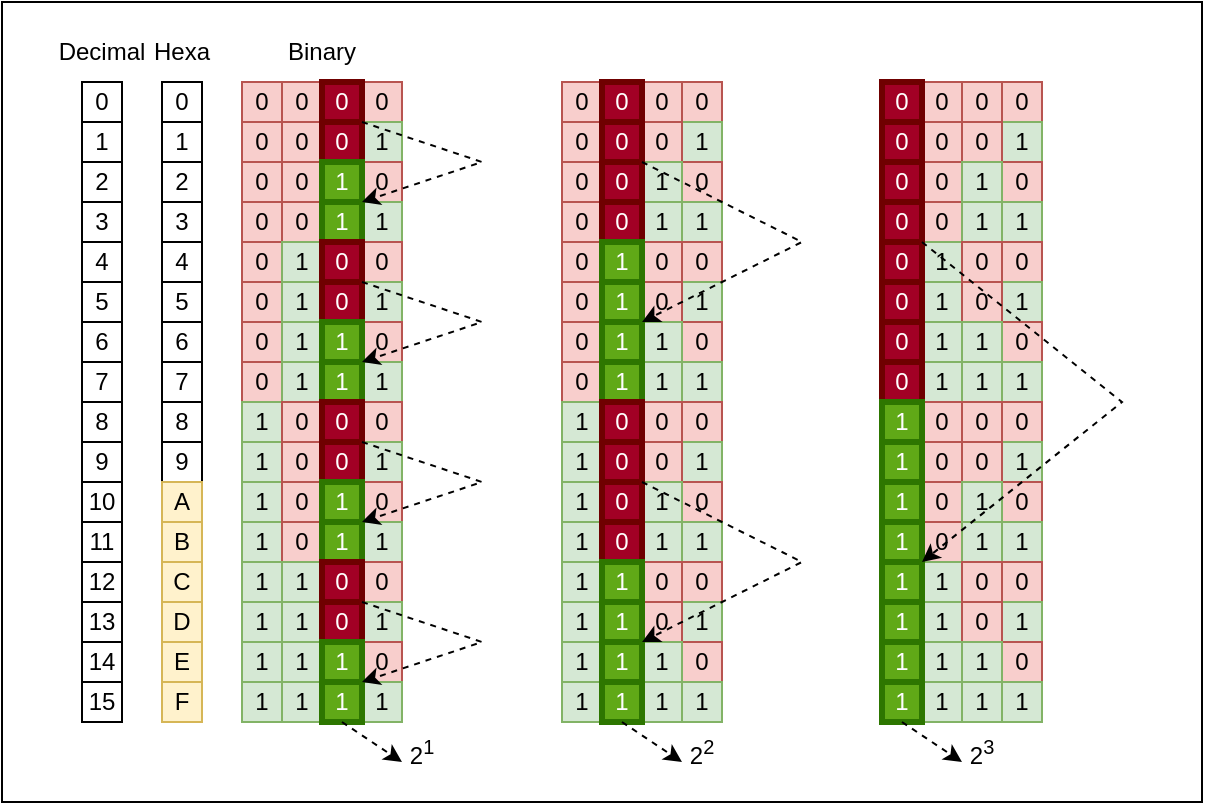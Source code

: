<mxfile version="20.8.16" type="device"><diagram name="Page-1" id="rO2bwCAvRgl7nx5soJiC"><mxGraphModel dx="1173" dy="899" grid="1" gridSize="10" guides="1" tooltips="1" connect="1" arrows="1" fold="1" page="1" pageScale="1" pageWidth="850" pageHeight="1100" math="0" shadow="0"><root><mxCell id="0"/><mxCell id="1" parent="0"/><mxCell id="gHSCOk_wsO-wCZXDHHcz-223" value="" style="rounded=0;whiteSpace=wrap;html=1;strokeWidth=1;" vertex="1" parent="1"><mxGeometry x="120" y="100" width="600" height="400" as="geometry"/></mxCell><mxCell id="TZ5t3hKsLZW_4LX4MifB-1" value="1" style="whiteSpace=wrap;html=1;aspect=fixed;" parent="1" vertex="1"><mxGeometry x="160" y="160" width="20" height="20" as="geometry"/></mxCell><mxCell id="TZ5t3hKsLZW_4LX4MifB-2" value="2" style="whiteSpace=wrap;html=1;aspect=fixed;" parent="1" vertex="1"><mxGeometry x="160" y="180" width="20" height="20" as="geometry"/></mxCell><mxCell id="TZ5t3hKsLZW_4LX4MifB-3" value="0" style="whiteSpace=wrap;html=1;aspect=fixed;" parent="1" vertex="1"><mxGeometry x="160" y="140" width="20" height="20" as="geometry"/></mxCell><mxCell id="TZ5t3hKsLZW_4LX4MifB-4" value="3" style="whiteSpace=wrap;html=1;aspect=fixed;" parent="1" vertex="1"><mxGeometry x="160" y="200" width="20" height="20" as="geometry"/></mxCell><mxCell id="TZ5t3hKsLZW_4LX4MifB-5" value="4" style="whiteSpace=wrap;html=1;aspect=fixed;" parent="1" vertex="1"><mxGeometry x="160" y="220" width="20" height="20" as="geometry"/></mxCell><mxCell id="TZ5t3hKsLZW_4LX4MifB-6" value="5" style="whiteSpace=wrap;html=1;aspect=fixed;" parent="1" vertex="1"><mxGeometry x="160" y="240" width="20" height="20" as="geometry"/></mxCell><mxCell id="TZ5t3hKsLZW_4LX4MifB-7" value="6" style="whiteSpace=wrap;html=1;aspect=fixed;" parent="1" vertex="1"><mxGeometry x="160" y="260" width="20" height="20" as="geometry"/></mxCell><mxCell id="TZ5t3hKsLZW_4LX4MifB-8" value="7" style="whiteSpace=wrap;html=1;aspect=fixed;" parent="1" vertex="1"><mxGeometry x="160" y="280" width="20" height="20" as="geometry"/></mxCell><mxCell id="TZ5t3hKsLZW_4LX4MifB-9" value="8" style="whiteSpace=wrap;html=1;aspect=fixed;" parent="1" vertex="1"><mxGeometry x="160" y="300" width="20" height="20" as="geometry"/></mxCell><mxCell id="TZ5t3hKsLZW_4LX4MifB-10" value="9" style="whiteSpace=wrap;html=1;aspect=fixed;" parent="1" vertex="1"><mxGeometry x="160" y="320" width="20" height="20" as="geometry"/></mxCell><mxCell id="TZ5t3hKsLZW_4LX4MifB-11" value="10" style="whiteSpace=wrap;html=1;aspect=fixed;" parent="1" vertex="1"><mxGeometry x="160" y="340" width="20" height="20" as="geometry"/></mxCell><mxCell id="TZ5t3hKsLZW_4LX4MifB-12" value="11" style="whiteSpace=wrap;html=1;aspect=fixed;" parent="1" vertex="1"><mxGeometry x="160" y="360" width="20" height="20" as="geometry"/></mxCell><mxCell id="TZ5t3hKsLZW_4LX4MifB-13" value="12" style="whiteSpace=wrap;html=1;aspect=fixed;" parent="1" vertex="1"><mxGeometry x="160" y="380" width="20" height="20" as="geometry"/></mxCell><mxCell id="TZ5t3hKsLZW_4LX4MifB-14" value="13" style="whiteSpace=wrap;html=1;aspect=fixed;" parent="1" vertex="1"><mxGeometry x="160" y="400" width="20" height="20" as="geometry"/></mxCell><mxCell id="TZ5t3hKsLZW_4LX4MifB-15" value="14" style="whiteSpace=wrap;html=1;aspect=fixed;" parent="1" vertex="1"><mxGeometry x="160" y="420" width="20" height="20" as="geometry"/></mxCell><mxCell id="TZ5t3hKsLZW_4LX4MifB-16" value="15" style="whiteSpace=wrap;html=1;aspect=fixed;" parent="1" vertex="1"><mxGeometry x="160" y="440" width="20" height="20" as="geometry"/></mxCell><mxCell id="TZ5t3hKsLZW_4LX4MifB-19" value="0" style="whiteSpace=wrap;html=1;aspect=fixed;" parent="1" vertex="1"><mxGeometry x="200" y="140" width="20" height="20" as="geometry"/></mxCell><mxCell id="TZ5t3hKsLZW_4LX4MifB-20" value="1" style="whiteSpace=wrap;html=1;aspect=fixed;" parent="1" vertex="1"><mxGeometry x="200" y="160" width="20" height="20" as="geometry"/></mxCell><mxCell id="TZ5t3hKsLZW_4LX4MifB-21" value="2" style="whiteSpace=wrap;html=1;aspect=fixed;" parent="1" vertex="1"><mxGeometry x="200" y="180" width="20" height="20" as="geometry"/></mxCell><mxCell id="TZ5t3hKsLZW_4LX4MifB-22" value="0" style="whiteSpace=wrap;html=1;aspect=fixed;" parent="1" vertex="1"><mxGeometry x="200" y="140" width="20" height="20" as="geometry"/></mxCell><mxCell id="TZ5t3hKsLZW_4LX4MifB-23" value="3" style="whiteSpace=wrap;html=1;aspect=fixed;" parent="1" vertex="1"><mxGeometry x="200" y="200" width="20" height="20" as="geometry"/></mxCell><mxCell id="TZ5t3hKsLZW_4LX4MifB-24" value="4" style="whiteSpace=wrap;html=1;aspect=fixed;" parent="1" vertex="1"><mxGeometry x="200" y="220" width="20" height="20" as="geometry"/></mxCell><mxCell id="TZ5t3hKsLZW_4LX4MifB-25" value="5" style="whiteSpace=wrap;html=1;aspect=fixed;" parent="1" vertex="1"><mxGeometry x="200" y="240" width="20" height="20" as="geometry"/></mxCell><mxCell id="TZ5t3hKsLZW_4LX4MifB-26" value="6" style="whiteSpace=wrap;html=1;aspect=fixed;" parent="1" vertex="1"><mxGeometry x="200" y="260" width="20" height="20" as="geometry"/></mxCell><mxCell id="TZ5t3hKsLZW_4LX4MifB-27" value="7" style="whiteSpace=wrap;html=1;aspect=fixed;" parent="1" vertex="1"><mxGeometry x="200" y="280" width="20" height="20" as="geometry"/></mxCell><mxCell id="TZ5t3hKsLZW_4LX4MifB-28" value="8" style="whiteSpace=wrap;html=1;aspect=fixed;" parent="1" vertex="1"><mxGeometry x="200" y="300" width="20" height="20" as="geometry"/></mxCell><mxCell id="TZ5t3hKsLZW_4LX4MifB-29" value="9" style="whiteSpace=wrap;html=1;aspect=fixed;" parent="1" vertex="1"><mxGeometry x="200" y="320" width="20" height="20" as="geometry"/></mxCell><mxCell id="TZ5t3hKsLZW_4LX4MifB-30" value="A" style="whiteSpace=wrap;html=1;aspect=fixed;fillColor=#fff2cc;strokeColor=#d6b656;" parent="1" vertex="1"><mxGeometry x="200" y="340" width="20" height="20" as="geometry"/></mxCell><mxCell id="TZ5t3hKsLZW_4LX4MifB-31" value="B" style="whiteSpace=wrap;html=1;aspect=fixed;fillColor=#fff2cc;strokeColor=#d6b656;" parent="1" vertex="1"><mxGeometry x="200" y="360" width="20" height="20" as="geometry"/></mxCell><mxCell id="TZ5t3hKsLZW_4LX4MifB-32" value="C" style="whiteSpace=wrap;html=1;aspect=fixed;fillColor=#fff2cc;strokeColor=#d6b656;" parent="1" vertex="1"><mxGeometry x="200" y="380" width="20" height="20" as="geometry"/></mxCell><mxCell id="TZ5t3hKsLZW_4LX4MifB-33" value="D" style="whiteSpace=wrap;html=1;aspect=fixed;fillColor=#fff2cc;strokeColor=#d6b656;" parent="1" vertex="1"><mxGeometry x="200" y="400" width="20" height="20" as="geometry"/></mxCell><mxCell id="TZ5t3hKsLZW_4LX4MifB-34" value="E" style="whiteSpace=wrap;html=1;aspect=fixed;fillColor=#fff2cc;strokeColor=#d6b656;" parent="1" vertex="1"><mxGeometry x="200" y="420" width="20" height="20" as="geometry"/></mxCell><mxCell id="TZ5t3hKsLZW_4LX4MifB-35" value="F" style="whiteSpace=wrap;html=1;aspect=fixed;fillColor=#fff2cc;strokeColor=#d6b656;" parent="1" vertex="1"><mxGeometry x="200" y="440" width="20" height="20" as="geometry"/></mxCell><mxCell id="TZ5t3hKsLZW_4LX4MifB-36" value="0" style="whiteSpace=wrap;html=1;aspect=fixed;fillColor=#f8cecc;strokeColor=#b85450;" parent="1" vertex="1"><mxGeometry x="240" y="140" width="20" height="20" as="geometry"/></mxCell><mxCell id="TZ5t3hKsLZW_4LX4MifB-37" value="0" style="whiteSpace=wrap;html=1;aspect=fixed;fillColor=#f8cecc;strokeColor=#b85450;" parent="1" vertex="1"><mxGeometry x="260" y="140" width="20" height="20" as="geometry"/></mxCell><mxCell id="TZ5t3hKsLZW_4LX4MifB-39" value="0" style="whiteSpace=wrap;html=1;aspect=fixed;fillColor=#f8cecc;strokeColor=#b85450;strokeWidth=1;" parent="1" vertex="1"><mxGeometry x="300" y="140" width="20" height="20" as="geometry"/></mxCell><mxCell id="TZ5t3hKsLZW_4LX4MifB-40" value="0" style="whiteSpace=wrap;html=1;aspect=fixed;fillColor=#f8cecc;strokeColor=#b85450;" parent="1" vertex="1"><mxGeometry x="240" y="160" width="20" height="20" as="geometry"/></mxCell><mxCell id="TZ5t3hKsLZW_4LX4MifB-41" value="0" style="whiteSpace=wrap;html=1;aspect=fixed;fillColor=#f8cecc;strokeColor=#b85450;" parent="1" vertex="1"><mxGeometry x="260" y="160" width="20" height="20" as="geometry"/></mxCell><mxCell id="TZ5t3hKsLZW_4LX4MifB-43" value="1" style="whiteSpace=wrap;html=1;aspect=fixed;fillColor=#d5e8d4;strokeColor=#82b366;strokeWidth=1;" parent="1" vertex="1"><mxGeometry x="300" y="160" width="20" height="20" as="geometry"/></mxCell><mxCell id="TZ5t3hKsLZW_4LX4MifB-44" value="0" style="whiteSpace=wrap;html=1;aspect=fixed;fillColor=#f8cecc;strokeColor=#b85450;" parent="1" vertex="1"><mxGeometry x="240" y="180" width="20" height="20" as="geometry"/></mxCell><mxCell id="TZ5t3hKsLZW_4LX4MifB-45" value="0" style="whiteSpace=wrap;html=1;aspect=fixed;fillColor=#f8cecc;strokeColor=#b85450;" parent="1" vertex="1"><mxGeometry x="260" y="180" width="20" height="20" as="geometry"/></mxCell><mxCell id="TZ5t3hKsLZW_4LX4MifB-47" value="0" style="whiteSpace=wrap;html=1;aspect=fixed;fillColor=#f8cecc;strokeColor=#b85450;strokeWidth=1;" parent="1" vertex="1"><mxGeometry x="300" y="180" width="20" height="20" as="geometry"/></mxCell><mxCell id="TZ5t3hKsLZW_4LX4MifB-48" value="0" style="whiteSpace=wrap;html=1;aspect=fixed;fillColor=#f8cecc;strokeColor=#b85450;" parent="1" vertex="1"><mxGeometry x="240" y="200" width="20" height="20" as="geometry"/></mxCell><mxCell id="TZ5t3hKsLZW_4LX4MifB-49" value="0" style="whiteSpace=wrap;html=1;aspect=fixed;fillColor=#f8cecc;strokeColor=#b85450;" parent="1" vertex="1"><mxGeometry x="260" y="200" width="20" height="20" as="geometry"/></mxCell><mxCell id="TZ5t3hKsLZW_4LX4MifB-51" value="1" style="whiteSpace=wrap;html=1;aspect=fixed;fillColor=#d5e8d4;strokeColor=#82b366;strokeWidth=1;" parent="1" vertex="1"><mxGeometry x="300" y="200" width="20" height="20" as="geometry"/></mxCell><mxCell id="TZ5t3hKsLZW_4LX4MifB-68" value="0" style="whiteSpace=wrap;html=1;aspect=fixed;fillColor=#f8cecc;strokeColor=#b85450;" parent="1" vertex="1"><mxGeometry x="240" y="220" width="20" height="20" as="geometry"/></mxCell><mxCell id="TZ5t3hKsLZW_4LX4MifB-69" value="1" style="whiteSpace=wrap;html=1;aspect=fixed;fillColor=#d5e8d4;strokeColor=#82b366;" parent="1" vertex="1"><mxGeometry x="260" y="220" width="20" height="20" as="geometry"/></mxCell><mxCell id="TZ5t3hKsLZW_4LX4MifB-71" value="0" style="whiteSpace=wrap;html=1;aspect=fixed;fillColor=#f8cecc;strokeColor=#b85450;strokeWidth=1;" parent="1" vertex="1"><mxGeometry x="300" y="220" width="20" height="20" as="geometry"/></mxCell><mxCell id="TZ5t3hKsLZW_4LX4MifB-72" value="0" style="whiteSpace=wrap;html=1;aspect=fixed;fillColor=#f8cecc;strokeColor=#b85450;" parent="1" vertex="1"><mxGeometry x="240" y="240" width="20" height="20" as="geometry"/></mxCell><mxCell id="TZ5t3hKsLZW_4LX4MifB-73" value="1" style="whiteSpace=wrap;html=1;aspect=fixed;fillColor=#d5e8d4;strokeColor=#82b366;" parent="1" vertex="1"><mxGeometry x="260" y="240" width="20" height="20" as="geometry"/></mxCell><mxCell id="TZ5t3hKsLZW_4LX4MifB-75" value="1" style="whiteSpace=wrap;html=1;aspect=fixed;fillColor=#d5e8d4;strokeColor=#82b366;strokeWidth=1;" parent="1" vertex="1"><mxGeometry x="300" y="240" width="20" height="20" as="geometry"/></mxCell><mxCell id="TZ5t3hKsLZW_4LX4MifB-76" value="0" style="whiteSpace=wrap;html=1;aspect=fixed;fillColor=#f8cecc;strokeColor=#b85450;" parent="1" vertex="1"><mxGeometry x="240" y="260" width="20" height="20" as="geometry"/></mxCell><mxCell id="TZ5t3hKsLZW_4LX4MifB-77" value="1" style="whiteSpace=wrap;html=1;aspect=fixed;fillColor=#d5e8d4;strokeColor=#82b366;" parent="1" vertex="1"><mxGeometry x="260" y="260" width="20" height="20" as="geometry"/></mxCell><mxCell id="TZ5t3hKsLZW_4LX4MifB-79" value="0" style="whiteSpace=wrap;html=1;aspect=fixed;fillColor=#f8cecc;strokeColor=#b85450;strokeWidth=1;" parent="1" vertex="1"><mxGeometry x="300" y="260" width="20" height="20" as="geometry"/></mxCell><mxCell id="TZ5t3hKsLZW_4LX4MifB-80" value="0" style="whiteSpace=wrap;html=1;aspect=fixed;fillColor=#f8cecc;strokeColor=#b85450;" parent="1" vertex="1"><mxGeometry x="240" y="280" width="20" height="20" as="geometry"/></mxCell><mxCell id="TZ5t3hKsLZW_4LX4MifB-81" value="1" style="whiteSpace=wrap;html=1;aspect=fixed;fillColor=#d5e8d4;strokeColor=#82b366;" parent="1" vertex="1"><mxGeometry x="260" y="280" width="20" height="20" as="geometry"/></mxCell><mxCell id="TZ5t3hKsLZW_4LX4MifB-83" value="1" style="whiteSpace=wrap;html=1;aspect=fixed;fillColor=#d5e8d4;strokeColor=#82b366;strokeWidth=1;" parent="1" vertex="1"><mxGeometry x="300" y="280" width="20" height="20" as="geometry"/></mxCell><mxCell id="TZ5t3hKsLZW_4LX4MifB-84" value="1" style="whiteSpace=wrap;html=1;aspect=fixed;fillColor=#d5e8d4;strokeColor=#82b366;" parent="1" vertex="1"><mxGeometry x="240" y="300" width="20" height="20" as="geometry"/></mxCell><mxCell id="TZ5t3hKsLZW_4LX4MifB-85" value="0" style="whiteSpace=wrap;html=1;aspect=fixed;fillColor=#f8cecc;strokeColor=#b85450;" parent="1" vertex="1"><mxGeometry x="260" y="300" width="20" height="20" as="geometry"/></mxCell><mxCell id="TZ5t3hKsLZW_4LX4MifB-87" value="0" style="whiteSpace=wrap;html=1;aspect=fixed;fillColor=#f8cecc;strokeColor=#b85450;strokeWidth=1;" parent="1" vertex="1"><mxGeometry x="300" y="300" width="20" height="20" as="geometry"/></mxCell><mxCell id="TZ5t3hKsLZW_4LX4MifB-88" value="1" style="whiteSpace=wrap;html=1;aspect=fixed;fillColor=#d5e8d4;strokeColor=#82b366;" parent="1" vertex="1"><mxGeometry x="240" y="320" width="20" height="20" as="geometry"/></mxCell><mxCell id="TZ5t3hKsLZW_4LX4MifB-89" value="0" style="whiteSpace=wrap;html=1;aspect=fixed;fillColor=#f8cecc;strokeColor=#b85450;" parent="1" vertex="1"><mxGeometry x="260" y="320" width="20" height="20" as="geometry"/></mxCell><mxCell id="TZ5t3hKsLZW_4LX4MifB-91" value="1" style="whiteSpace=wrap;html=1;aspect=fixed;fillColor=#d5e8d4;strokeColor=#82b366;strokeWidth=1;" parent="1" vertex="1"><mxGeometry x="300" y="320" width="20" height="20" as="geometry"/></mxCell><mxCell id="TZ5t3hKsLZW_4LX4MifB-92" value="1" style="whiteSpace=wrap;html=1;aspect=fixed;fillColor=#d5e8d4;strokeColor=#82b366;" parent="1" vertex="1"><mxGeometry x="240" y="340" width="20" height="20" as="geometry"/></mxCell><mxCell id="TZ5t3hKsLZW_4LX4MifB-93" value="0" style="whiteSpace=wrap;html=1;aspect=fixed;fillColor=#f8cecc;strokeColor=#b85450;" parent="1" vertex="1"><mxGeometry x="260" y="340" width="20" height="20" as="geometry"/></mxCell><mxCell id="TZ5t3hKsLZW_4LX4MifB-95" value="0" style="whiteSpace=wrap;html=1;aspect=fixed;fillColor=#f8cecc;strokeColor=#b85450;strokeWidth=1;" parent="1" vertex="1"><mxGeometry x="300" y="340" width="20" height="20" as="geometry"/></mxCell><mxCell id="TZ5t3hKsLZW_4LX4MifB-96" value="1" style="whiteSpace=wrap;html=1;aspect=fixed;fillColor=#d5e8d4;strokeColor=#82b366;" parent="1" vertex="1"><mxGeometry x="240" y="360" width="20" height="20" as="geometry"/></mxCell><mxCell id="TZ5t3hKsLZW_4LX4MifB-97" value="0" style="whiteSpace=wrap;html=1;aspect=fixed;fillColor=#f8cecc;strokeColor=#b85450;" parent="1" vertex="1"><mxGeometry x="260" y="360" width="20" height="20" as="geometry"/></mxCell><mxCell id="TZ5t3hKsLZW_4LX4MifB-99" value="1" style="whiteSpace=wrap;html=1;aspect=fixed;fillColor=#d5e8d4;strokeColor=#82b366;strokeWidth=1;" parent="1" vertex="1"><mxGeometry x="300" y="360" width="20" height="20" as="geometry"/></mxCell><mxCell id="TZ5t3hKsLZW_4LX4MifB-100" value="1" style="whiteSpace=wrap;html=1;aspect=fixed;fillColor=#d5e8d4;strokeColor=#82b366;" parent="1" vertex="1"><mxGeometry x="240" y="380" width="20" height="20" as="geometry"/></mxCell><mxCell id="TZ5t3hKsLZW_4LX4MifB-101" value="1" style="whiteSpace=wrap;html=1;aspect=fixed;fillColor=#d5e8d4;strokeColor=#82b366;" parent="1" vertex="1"><mxGeometry x="260" y="380" width="20" height="20" as="geometry"/></mxCell><mxCell id="TZ5t3hKsLZW_4LX4MifB-103" value="0" style="whiteSpace=wrap;html=1;aspect=fixed;fillColor=#f8cecc;strokeColor=#b85450;strokeWidth=1;" parent="1" vertex="1"><mxGeometry x="300" y="380" width="20" height="20" as="geometry"/></mxCell><mxCell id="TZ5t3hKsLZW_4LX4MifB-104" value="1" style="whiteSpace=wrap;html=1;aspect=fixed;fillColor=#d5e8d4;strokeColor=#82b366;" parent="1" vertex="1"><mxGeometry x="240" y="400" width="20" height="20" as="geometry"/></mxCell><mxCell id="TZ5t3hKsLZW_4LX4MifB-105" value="1" style="whiteSpace=wrap;html=1;aspect=fixed;fillColor=#d5e8d4;strokeColor=#82b366;" parent="1" vertex="1"><mxGeometry x="260" y="400" width="20" height="20" as="geometry"/></mxCell><mxCell id="TZ5t3hKsLZW_4LX4MifB-107" value="1" style="whiteSpace=wrap;html=1;aspect=fixed;fillColor=#d5e8d4;strokeColor=#82b366;strokeWidth=1;" parent="1" vertex="1"><mxGeometry x="300" y="400" width="20" height="20" as="geometry"/></mxCell><mxCell id="TZ5t3hKsLZW_4LX4MifB-108" value="1" style="whiteSpace=wrap;html=1;aspect=fixed;fillColor=#d5e8d4;strokeColor=#82b366;" parent="1" vertex="1"><mxGeometry x="240" y="420" width="20" height="20" as="geometry"/></mxCell><mxCell id="TZ5t3hKsLZW_4LX4MifB-109" value="1" style="whiteSpace=wrap;html=1;aspect=fixed;fillColor=#d5e8d4;strokeColor=#82b366;" parent="1" vertex="1"><mxGeometry x="260" y="420" width="20" height="20" as="geometry"/></mxCell><mxCell id="TZ5t3hKsLZW_4LX4MifB-111" value="0" style="whiteSpace=wrap;html=1;aspect=fixed;fillColor=#f8cecc;strokeColor=#b85450;strokeWidth=1;" parent="1" vertex="1"><mxGeometry x="300" y="420" width="20" height="20" as="geometry"/></mxCell><mxCell id="TZ5t3hKsLZW_4LX4MifB-112" value="1" style="whiteSpace=wrap;html=1;aspect=fixed;fillColor=#d5e8d4;strokeColor=#82b366;" parent="1" vertex="1"><mxGeometry x="240" y="440" width="20" height="20" as="geometry"/></mxCell><mxCell id="TZ5t3hKsLZW_4LX4MifB-113" value="1" style="whiteSpace=wrap;html=1;aspect=fixed;fillColor=#d5e8d4;strokeColor=#82b366;" parent="1" vertex="1"><mxGeometry x="260" y="440" width="20" height="20" as="geometry"/></mxCell><mxCell id="TZ5t3hKsLZW_4LX4MifB-118" value="1" style="whiteSpace=wrap;html=1;aspect=fixed;fillColor=#d5e8d4;strokeColor=#82b366;strokeWidth=1;" parent="1" vertex="1"><mxGeometry x="300" y="440" width="20" height="20" as="geometry"/></mxCell><mxCell id="TZ5t3hKsLZW_4LX4MifB-122" value="Decimal" style="text;html=1;strokeColor=none;fillColor=none;align=center;verticalAlign=middle;whiteSpace=wrap;rounded=0;" parent="1" vertex="1"><mxGeometry x="140" y="110" width="60" height="30" as="geometry"/></mxCell><mxCell id="TZ5t3hKsLZW_4LX4MifB-123" value="Hexa" style="text;html=1;strokeColor=none;fillColor=none;align=center;verticalAlign=middle;whiteSpace=wrap;rounded=0;" parent="1" vertex="1"><mxGeometry x="180" y="110" width="60" height="30" as="geometry"/></mxCell><mxCell id="TZ5t3hKsLZW_4LX4MifB-124" value="Binary" style="text;html=1;strokeColor=none;fillColor=none;align=center;verticalAlign=middle;whiteSpace=wrap;rounded=0;" parent="1" vertex="1"><mxGeometry x="250" y="110" width="60" height="30" as="geometry"/></mxCell><mxCell id="TZ5t3hKsLZW_4LX4MifB-38" value="0" style="whiteSpace=wrap;html=1;aspect=fixed;fillColor=#a20025;strokeColor=#6F0000;strokeWidth=3;fontColor=#ffffff;" parent="1" vertex="1"><mxGeometry x="280" y="140" width="20" height="20" as="geometry"/></mxCell><mxCell id="TZ5t3hKsLZW_4LX4MifB-42" value="0" style="whiteSpace=wrap;html=1;aspect=fixed;fillColor=#a20025;strokeColor=#6F0000;strokeWidth=3;fontColor=#ffffff;" parent="1" vertex="1"><mxGeometry x="280" y="160" width="20" height="20" as="geometry"/></mxCell><mxCell id="TZ5t3hKsLZW_4LX4MifB-46" value="1" style="whiteSpace=wrap;html=1;aspect=fixed;fillColor=#60a917;strokeColor=#2D7600;strokeWidth=3;fontColor=#ffffff;" parent="1" vertex="1"><mxGeometry x="280" y="180" width="20" height="20" as="geometry"/></mxCell><mxCell id="TZ5t3hKsLZW_4LX4MifB-50" value="1" style="whiteSpace=wrap;html=1;aspect=fixed;fillColor=#60a917;strokeColor=#2D7600;strokeWidth=3;fontColor=#ffffff;" parent="1" vertex="1"><mxGeometry x="280" y="200" width="20" height="20" as="geometry"/></mxCell><mxCell id="TZ5t3hKsLZW_4LX4MifB-70" value="0" style="whiteSpace=wrap;html=1;aspect=fixed;fillColor=#a20025;strokeColor=#6F0000;strokeWidth=3;fontColor=#ffffff;" parent="1" vertex="1"><mxGeometry x="280" y="220" width="20" height="20" as="geometry"/></mxCell><mxCell id="TZ5t3hKsLZW_4LX4MifB-74" value="0" style="whiteSpace=wrap;html=1;aspect=fixed;fillColor=#a20025;strokeColor=#6F0000;strokeWidth=3;fontColor=#ffffff;" parent="1" vertex="1"><mxGeometry x="280" y="240" width="20" height="20" as="geometry"/></mxCell><mxCell id="TZ5t3hKsLZW_4LX4MifB-78" value="1" style="whiteSpace=wrap;html=1;aspect=fixed;fillColor=#60a917;strokeColor=#2D7600;strokeWidth=3;fontColor=#ffffff;" parent="1" vertex="1"><mxGeometry x="280" y="260" width="20" height="20" as="geometry"/></mxCell><mxCell id="TZ5t3hKsLZW_4LX4MifB-82" value="1" style="whiteSpace=wrap;html=1;aspect=fixed;fillColor=#60a917;strokeColor=#2D7600;strokeWidth=3;fontColor=#ffffff;" parent="1" vertex="1"><mxGeometry x="280" y="280" width="20" height="20" as="geometry"/></mxCell><mxCell id="TZ5t3hKsLZW_4LX4MifB-86" value="0" style="whiteSpace=wrap;html=1;aspect=fixed;fillColor=#a20025;strokeColor=#6F0000;strokeWidth=3;fontColor=#ffffff;" parent="1" vertex="1"><mxGeometry x="280" y="300" width="20" height="20" as="geometry"/></mxCell><mxCell id="TZ5t3hKsLZW_4LX4MifB-90" value="0" style="whiteSpace=wrap;html=1;aspect=fixed;fillColor=#a20025;strokeColor=#6F0000;strokeWidth=3;fontColor=#ffffff;" parent="1" vertex="1"><mxGeometry x="280" y="320" width="20" height="20" as="geometry"/></mxCell><mxCell id="TZ5t3hKsLZW_4LX4MifB-94" value="1" style="whiteSpace=wrap;html=1;aspect=fixed;fillColor=#60a917;strokeColor=#2D7600;strokeWidth=3;fontColor=#ffffff;" parent="1" vertex="1"><mxGeometry x="280" y="340" width="20" height="20" as="geometry"/></mxCell><mxCell id="TZ5t3hKsLZW_4LX4MifB-98" value="1" style="whiteSpace=wrap;html=1;aspect=fixed;fillColor=#60a917;strokeColor=#2D7600;strokeWidth=3;fontColor=#ffffff;" parent="1" vertex="1"><mxGeometry x="280" y="360" width="20" height="20" as="geometry"/></mxCell><mxCell id="TZ5t3hKsLZW_4LX4MifB-102" value="0" style="whiteSpace=wrap;html=1;aspect=fixed;fillColor=#a20025;strokeColor=#6F0000;strokeWidth=3;fontColor=#ffffff;" parent="1" vertex="1"><mxGeometry x="280" y="380" width="20" height="20" as="geometry"/></mxCell><mxCell id="TZ5t3hKsLZW_4LX4MifB-106" value="0" style="whiteSpace=wrap;html=1;aspect=fixed;fillColor=#a20025;strokeColor=#6F0000;strokeWidth=3;fontColor=#ffffff;" parent="1" vertex="1"><mxGeometry x="280" y="400" width="20" height="20" as="geometry"/></mxCell><mxCell id="TZ5t3hKsLZW_4LX4MifB-110" value="1" style="whiteSpace=wrap;html=1;aspect=fixed;fillColor=#60a917;strokeColor=#2D7600;strokeWidth=3;fontColor=#ffffff;" parent="1" vertex="1"><mxGeometry x="280" y="420" width="20" height="20" as="geometry"/></mxCell><mxCell id="TZ5t3hKsLZW_4LX4MifB-114" value="1" style="whiteSpace=wrap;html=1;aspect=fixed;fillColor=#60a917;strokeColor=#2D7600;strokeWidth=3;fontColor=#ffffff;" parent="1" vertex="1"><mxGeometry x="280" y="440" width="20" height="20" as="geometry"/></mxCell><mxCell id="gHSCOk_wsO-wCZXDHHcz-1" value="" style="endArrow=classic;html=1;rounded=0;exitX=0;exitY=0;exitDx=0;exitDy=0;entryX=0;entryY=0;entryDx=0;entryDy=0;dashed=1;" edge="1" parent="1" source="TZ5t3hKsLZW_4LX4MifB-43" target="TZ5t3hKsLZW_4LX4MifB-51"><mxGeometry width="50" height="50" relative="1" as="geometry"><mxPoint x="270" y="280" as="sourcePoint"/><mxPoint x="320" y="230" as="targetPoint"/><Array as="points"><mxPoint x="360" y="180"/></Array></mxGeometry></mxCell><mxCell id="gHSCOk_wsO-wCZXDHHcz-2" value="" style="endArrow=classic;html=1;rounded=0;dashed=1;entryX=1;entryY=0;entryDx=0;entryDy=0;" edge="1" parent="1" target="TZ5t3hKsLZW_4LX4MifB-82"><mxGeometry width="50" height="50" relative="1" as="geometry"><mxPoint x="300" y="240" as="sourcePoint"/><mxPoint x="320" y="230" as="targetPoint"/><Array as="points"><mxPoint x="360" y="260"/></Array></mxGeometry></mxCell><mxCell id="gHSCOk_wsO-wCZXDHHcz-3" value="" style="endArrow=classic;html=1;rounded=0;dashed=1;exitX=0;exitY=1;exitDx=0;exitDy=0;entryX=0;entryY=1;entryDx=0;entryDy=0;" edge="1" parent="1" source="TZ5t3hKsLZW_4LX4MifB-87" target="TZ5t3hKsLZW_4LX4MifB-95"><mxGeometry width="50" height="50" relative="1" as="geometry"><mxPoint x="270" y="280" as="sourcePoint"/><mxPoint x="320" y="230" as="targetPoint"/><Array as="points"><mxPoint x="360" y="340"/></Array></mxGeometry></mxCell><mxCell id="gHSCOk_wsO-wCZXDHHcz-4" value="" style="endArrow=classic;html=1;rounded=0;dashed=1;exitX=0;exitY=1;exitDx=0;exitDy=0;entryX=1;entryY=0;entryDx=0;entryDy=0;" edge="1" parent="1" source="TZ5t3hKsLZW_4LX4MifB-103" target="TZ5t3hKsLZW_4LX4MifB-114"><mxGeometry width="50" height="50" relative="1" as="geometry"><mxPoint x="270" y="370" as="sourcePoint"/><mxPoint x="320" y="320" as="targetPoint"/><Array as="points"><mxPoint x="360" y="420"/></Array></mxGeometry></mxCell><mxCell id="gHSCOk_wsO-wCZXDHHcz-38" value="0" style="whiteSpace=wrap;html=1;aspect=fixed;fillColor=#f8cecc;strokeColor=#b85450;" vertex="1" parent="1"><mxGeometry x="400" y="140" width="20" height="20" as="geometry"/></mxCell><mxCell id="gHSCOk_wsO-wCZXDHHcz-40" value="0" style="whiteSpace=wrap;html=1;aspect=fixed;fillColor=#f8cecc;strokeColor=#b85450;strokeWidth=1;" vertex="1" parent="1"><mxGeometry x="460" y="140" width="20" height="20" as="geometry"/></mxCell><mxCell id="gHSCOk_wsO-wCZXDHHcz-41" value="0" style="whiteSpace=wrap;html=1;aspect=fixed;fillColor=#f8cecc;strokeColor=#b85450;" vertex="1" parent="1"><mxGeometry x="400" y="160" width="20" height="20" as="geometry"/></mxCell><mxCell id="gHSCOk_wsO-wCZXDHHcz-43" value="1" style="whiteSpace=wrap;html=1;aspect=fixed;fillColor=#d5e8d4;strokeColor=#82b366;strokeWidth=1;" vertex="1" parent="1"><mxGeometry x="460" y="160" width="20" height="20" as="geometry"/></mxCell><mxCell id="gHSCOk_wsO-wCZXDHHcz-44" value="0" style="whiteSpace=wrap;html=1;aspect=fixed;fillColor=#f8cecc;strokeColor=#b85450;" vertex="1" parent="1"><mxGeometry x="400" y="180" width="20" height="20" as="geometry"/></mxCell><mxCell id="gHSCOk_wsO-wCZXDHHcz-46" value="0" style="whiteSpace=wrap;html=1;aspect=fixed;fillColor=#f8cecc;strokeColor=#b85450;strokeWidth=1;" vertex="1" parent="1"><mxGeometry x="460" y="180" width="20" height="20" as="geometry"/></mxCell><mxCell id="gHSCOk_wsO-wCZXDHHcz-47" value="0" style="whiteSpace=wrap;html=1;aspect=fixed;fillColor=#f8cecc;strokeColor=#b85450;" vertex="1" parent="1"><mxGeometry x="400" y="200" width="20" height="20" as="geometry"/></mxCell><mxCell id="gHSCOk_wsO-wCZXDHHcz-49" value="1" style="whiteSpace=wrap;html=1;aspect=fixed;fillColor=#d5e8d4;strokeColor=#82b366;strokeWidth=1;" vertex="1" parent="1"><mxGeometry x="460" y="200" width="20" height="20" as="geometry"/></mxCell><mxCell id="gHSCOk_wsO-wCZXDHHcz-50" value="0" style="whiteSpace=wrap;html=1;aspect=fixed;fillColor=#f8cecc;strokeColor=#b85450;" vertex="1" parent="1"><mxGeometry x="400" y="220" width="20" height="20" as="geometry"/></mxCell><mxCell id="gHSCOk_wsO-wCZXDHHcz-52" value="0" style="whiteSpace=wrap;html=1;aspect=fixed;fillColor=#f8cecc;strokeColor=#b85450;strokeWidth=1;" vertex="1" parent="1"><mxGeometry x="460" y="220" width="20" height="20" as="geometry"/></mxCell><mxCell id="gHSCOk_wsO-wCZXDHHcz-53" value="0" style="whiteSpace=wrap;html=1;aspect=fixed;fillColor=#f8cecc;strokeColor=#b85450;" vertex="1" parent="1"><mxGeometry x="400" y="240" width="20" height="20" as="geometry"/></mxCell><mxCell id="gHSCOk_wsO-wCZXDHHcz-55" value="1" style="whiteSpace=wrap;html=1;aspect=fixed;fillColor=#d5e8d4;strokeColor=#82b366;strokeWidth=1;" vertex="1" parent="1"><mxGeometry x="460" y="240" width="20" height="20" as="geometry"/></mxCell><mxCell id="gHSCOk_wsO-wCZXDHHcz-56" value="0" style="whiteSpace=wrap;html=1;aspect=fixed;fillColor=#f8cecc;strokeColor=#b85450;" vertex="1" parent="1"><mxGeometry x="400" y="260" width="20" height="20" as="geometry"/></mxCell><mxCell id="gHSCOk_wsO-wCZXDHHcz-58" value="0" style="whiteSpace=wrap;html=1;aspect=fixed;fillColor=#f8cecc;strokeColor=#b85450;strokeWidth=1;" vertex="1" parent="1"><mxGeometry x="460" y="260" width="20" height="20" as="geometry"/></mxCell><mxCell id="gHSCOk_wsO-wCZXDHHcz-59" value="0" style="whiteSpace=wrap;html=1;aspect=fixed;fillColor=#f8cecc;strokeColor=#b85450;" vertex="1" parent="1"><mxGeometry x="400" y="280" width="20" height="20" as="geometry"/></mxCell><mxCell id="gHSCOk_wsO-wCZXDHHcz-61" value="1" style="whiteSpace=wrap;html=1;aspect=fixed;fillColor=#d5e8d4;strokeColor=#82b366;strokeWidth=1;" vertex="1" parent="1"><mxGeometry x="460" y="280" width="20" height="20" as="geometry"/></mxCell><mxCell id="gHSCOk_wsO-wCZXDHHcz-62" value="1" style="whiteSpace=wrap;html=1;aspect=fixed;fillColor=#d5e8d4;strokeColor=#82b366;" vertex="1" parent="1"><mxGeometry x="400" y="300" width="20" height="20" as="geometry"/></mxCell><mxCell id="gHSCOk_wsO-wCZXDHHcz-64" value="0" style="whiteSpace=wrap;html=1;aspect=fixed;fillColor=#f8cecc;strokeColor=#b85450;strokeWidth=1;" vertex="1" parent="1"><mxGeometry x="460" y="300" width="20" height="20" as="geometry"/></mxCell><mxCell id="gHSCOk_wsO-wCZXDHHcz-65" value="1" style="whiteSpace=wrap;html=1;aspect=fixed;fillColor=#d5e8d4;strokeColor=#82b366;" vertex="1" parent="1"><mxGeometry x="400" y="320" width="20" height="20" as="geometry"/></mxCell><mxCell id="gHSCOk_wsO-wCZXDHHcz-67" value="1" style="whiteSpace=wrap;html=1;aspect=fixed;fillColor=#d5e8d4;strokeColor=#82b366;strokeWidth=1;" vertex="1" parent="1"><mxGeometry x="460" y="320" width="20" height="20" as="geometry"/></mxCell><mxCell id="gHSCOk_wsO-wCZXDHHcz-68" value="1" style="whiteSpace=wrap;html=1;aspect=fixed;fillColor=#d5e8d4;strokeColor=#82b366;" vertex="1" parent="1"><mxGeometry x="400" y="340" width="20" height="20" as="geometry"/></mxCell><mxCell id="gHSCOk_wsO-wCZXDHHcz-70" value="0" style="whiteSpace=wrap;html=1;aspect=fixed;fillColor=#f8cecc;strokeColor=#b85450;strokeWidth=1;" vertex="1" parent="1"><mxGeometry x="460" y="340" width="20" height="20" as="geometry"/></mxCell><mxCell id="gHSCOk_wsO-wCZXDHHcz-71" value="1" style="whiteSpace=wrap;html=1;aspect=fixed;fillColor=#d5e8d4;strokeColor=#82b366;" vertex="1" parent="1"><mxGeometry x="400" y="360" width="20" height="20" as="geometry"/></mxCell><mxCell id="gHSCOk_wsO-wCZXDHHcz-73" value="1" style="whiteSpace=wrap;html=1;aspect=fixed;fillColor=#d5e8d4;strokeColor=#82b366;strokeWidth=1;" vertex="1" parent="1"><mxGeometry x="460" y="360" width="20" height="20" as="geometry"/></mxCell><mxCell id="gHSCOk_wsO-wCZXDHHcz-74" value="1" style="whiteSpace=wrap;html=1;aspect=fixed;fillColor=#d5e8d4;strokeColor=#82b366;" vertex="1" parent="1"><mxGeometry x="400" y="380" width="20" height="20" as="geometry"/></mxCell><mxCell id="gHSCOk_wsO-wCZXDHHcz-76" value="0" style="whiteSpace=wrap;html=1;aspect=fixed;fillColor=#f8cecc;strokeColor=#b85450;strokeWidth=1;" vertex="1" parent="1"><mxGeometry x="460" y="380" width="20" height="20" as="geometry"/></mxCell><mxCell id="gHSCOk_wsO-wCZXDHHcz-77" value="1" style="whiteSpace=wrap;html=1;aspect=fixed;fillColor=#d5e8d4;strokeColor=#82b366;" vertex="1" parent="1"><mxGeometry x="400" y="400" width="20" height="20" as="geometry"/></mxCell><mxCell id="gHSCOk_wsO-wCZXDHHcz-79" value="1" style="whiteSpace=wrap;html=1;aspect=fixed;fillColor=#d5e8d4;strokeColor=#82b366;strokeWidth=1;" vertex="1" parent="1"><mxGeometry x="460" y="400" width="20" height="20" as="geometry"/></mxCell><mxCell id="gHSCOk_wsO-wCZXDHHcz-80" value="1" style="whiteSpace=wrap;html=1;aspect=fixed;fillColor=#d5e8d4;strokeColor=#82b366;" vertex="1" parent="1"><mxGeometry x="400" y="420" width="20" height="20" as="geometry"/></mxCell><mxCell id="gHSCOk_wsO-wCZXDHHcz-82" value="0" style="whiteSpace=wrap;html=1;aspect=fixed;fillColor=#f8cecc;strokeColor=#b85450;strokeWidth=1;" vertex="1" parent="1"><mxGeometry x="460" y="420" width="20" height="20" as="geometry"/></mxCell><mxCell id="gHSCOk_wsO-wCZXDHHcz-83" value="1" style="whiteSpace=wrap;html=1;aspect=fixed;fillColor=#d5e8d4;strokeColor=#82b366;" vertex="1" parent="1"><mxGeometry x="400" y="440" width="20" height="20" as="geometry"/></mxCell><mxCell id="gHSCOk_wsO-wCZXDHHcz-85" value="1" style="whiteSpace=wrap;html=1;aspect=fixed;fillColor=#d5e8d4;strokeColor=#82b366;strokeWidth=1;" vertex="1" parent="1"><mxGeometry x="460" y="440" width="20" height="20" as="geometry"/></mxCell><mxCell id="gHSCOk_wsO-wCZXDHHcz-89" value="0" style="whiteSpace=wrap;html=1;aspect=fixed;fillColor=#f8cecc;strokeColor=#b85450;strokeWidth=1;" vertex="1" parent="1"><mxGeometry x="440" y="140" width="20" height="20" as="geometry"/></mxCell><mxCell id="gHSCOk_wsO-wCZXDHHcz-90" value="0" style="whiteSpace=wrap;html=1;aspect=fixed;fillColor=#f8cecc;strokeColor=#b85450;strokeWidth=1;" vertex="1" parent="1"><mxGeometry x="440" y="160" width="20" height="20" as="geometry"/></mxCell><mxCell id="gHSCOk_wsO-wCZXDHHcz-91" value="1" style="whiteSpace=wrap;html=1;aspect=fixed;fillColor=#d5e8d4;strokeColor=#82b366;strokeWidth=1;" vertex="1" parent="1"><mxGeometry x="440" y="180" width="20" height="20" as="geometry"/></mxCell><mxCell id="gHSCOk_wsO-wCZXDHHcz-92" value="1" style="whiteSpace=wrap;html=1;aspect=fixed;fillColor=#d5e8d4;strokeColor=#82b366;strokeWidth=1;" vertex="1" parent="1"><mxGeometry x="440" y="200" width="20" height="20" as="geometry"/></mxCell><mxCell id="gHSCOk_wsO-wCZXDHHcz-93" value="0" style="whiteSpace=wrap;html=1;aspect=fixed;fillColor=#f8cecc;strokeColor=#b85450;strokeWidth=1;" vertex="1" parent="1"><mxGeometry x="440" y="220" width="20" height="20" as="geometry"/></mxCell><mxCell id="gHSCOk_wsO-wCZXDHHcz-94" value="0" style="whiteSpace=wrap;html=1;aspect=fixed;fillColor=#f8cecc;strokeColor=#b85450;strokeWidth=1;" vertex="1" parent="1"><mxGeometry x="440" y="240" width="20" height="20" as="geometry"/></mxCell><mxCell id="gHSCOk_wsO-wCZXDHHcz-95" value="1" style="whiteSpace=wrap;html=1;aspect=fixed;fillColor=#d5e8d4;strokeColor=#82b366;strokeWidth=1;" vertex="1" parent="1"><mxGeometry x="440" y="260" width="20" height="20" as="geometry"/></mxCell><mxCell id="gHSCOk_wsO-wCZXDHHcz-96" value="1" style="whiteSpace=wrap;html=1;aspect=fixed;fillColor=#d5e8d4;strokeColor=#82b366;strokeWidth=1;" vertex="1" parent="1"><mxGeometry x="440" y="280" width="20" height="20" as="geometry"/></mxCell><mxCell id="gHSCOk_wsO-wCZXDHHcz-97" value="0" style="whiteSpace=wrap;html=1;aspect=fixed;fillColor=#f8cecc;strokeColor=#b85450;strokeWidth=1;" vertex="1" parent="1"><mxGeometry x="440" y="300" width="20" height="20" as="geometry"/></mxCell><mxCell id="gHSCOk_wsO-wCZXDHHcz-98" value="0" style="whiteSpace=wrap;html=1;aspect=fixed;fillColor=#f8cecc;strokeColor=#b85450;strokeWidth=1;" vertex="1" parent="1"><mxGeometry x="440" y="320" width="20" height="20" as="geometry"/></mxCell><mxCell id="gHSCOk_wsO-wCZXDHHcz-99" value="1" style="whiteSpace=wrap;html=1;aspect=fixed;fillColor=#d5e8d4;strokeColor=#82b366;strokeWidth=1;" vertex="1" parent="1"><mxGeometry x="440" y="340" width="20" height="20" as="geometry"/></mxCell><mxCell id="gHSCOk_wsO-wCZXDHHcz-100" value="1" style="whiteSpace=wrap;html=1;aspect=fixed;fillColor=#d5e8d4;strokeColor=#82b366;strokeWidth=1;" vertex="1" parent="1"><mxGeometry x="440" y="360" width="20" height="20" as="geometry"/></mxCell><mxCell id="gHSCOk_wsO-wCZXDHHcz-101" value="0" style="whiteSpace=wrap;html=1;aspect=fixed;fillColor=#f8cecc;strokeColor=#b85450;strokeWidth=1;" vertex="1" parent="1"><mxGeometry x="440" y="380" width="20" height="20" as="geometry"/></mxCell><mxCell id="gHSCOk_wsO-wCZXDHHcz-102" value="0" style="whiteSpace=wrap;html=1;aspect=fixed;fillColor=#f8cecc;strokeColor=#b85450;strokeWidth=1;" vertex="1" parent="1"><mxGeometry x="440" y="400" width="20" height="20" as="geometry"/></mxCell><mxCell id="gHSCOk_wsO-wCZXDHHcz-103" value="1" style="whiteSpace=wrap;html=1;aspect=fixed;fillColor=#d5e8d4;strokeColor=#82b366;strokeWidth=1;" vertex="1" parent="1"><mxGeometry x="440" y="420" width="20" height="20" as="geometry"/></mxCell><mxCell id="gHSCOk_wsO-wCZXDHHcz-104" value="1" style="whiteSpace=wrap;html=1;aspect=fixed;fillColor=#d5e8d4;strokeColor=#82b366;strokeWidth=1;" vertex="1" parent="1"><mxGeometry x="440" y="440" width="20" height="20" as="geometry"/></mxCell><mxCell id="gHSCOk_wsO-wCZXDHHcz-143" value="0" style="whiteSpace=wrap;html=1;aspect=fixed;fillColor=#f8cecc;strokeColor=#b85450;" vertex="1" parent="1"><mxGeometry x="580" y="140" width="20" height="20" as="geometry"/></mxCell><mxCell id="gHSCOk_wsO-wCZXDHHcz-144" value="0" style="whiteSpace=wrap;html=1;aspect=fixed;fillColor=#f8cecc;strokeColor=#b85450;strokeWidth=1;" vertex="1" parent="1"><mxGeometry x="620" y="140" width="20" height="20" as="geometry"/></mxCell><mxCell id="gHSCOk_wsO-wCZXDHHcz-146" value="0" style="whiteSpace=wrap;html=1;aspect=fixed;fillColor=#f8cecc;strokeColor=#b85450;" vertex="1" parent="1"><mxGeometry x="580" y="160" width="20" height="20" as="geometry"/></mxCell><mxCell id="gHSCOk_wsO-wCZXDHHcz-147" value="1" style="whiteSpace=wrap;html=1;aspect=fixed;fillColor=#d5e8d4;strokeColor=#82b366;strokeWidth=1;" vertex="1" parent="1"><mxGeometry x="620" y="160" width="20" height="20" as="geometry"/></mxCell><mxCell id="gHSCOk_wsO-wCZXDHHcz-149" value="0" style="whiteSpace=wrap;html=1;aspect=fixed;fillColor=#f8cecc;strokeColor=#b85450;" vertex="1" parent="1"><mxGeometry x="580" y="180" width="20" height="20" as="geometry"/></mxCell><mxCell id="gHSCOk_wsO-wCZXDHHcz-150" value="0" style="whiteSpace=wrap;html=1;aspect=fixed;fillColor=#f8cecc;strokeColor=#b85450;strokeWidth=1;" vertex="1" parent="1"><mxGeometry x="620" y="180" width="20" height="20" as="geometry"/></mxCell><mxCell id="gHSCOk_wsO-wCZXDHHcz-152" value="0" style="whiteSpace=wrap;html=1;aspect=fixed;fillColor=#f8cecc;strokeColor=#b85450;" vertex="1" parent="1"><mxGeometry x="580" y="200" width="20" height="20" as="geometry"/></mxCell><mxCell id="gHSCOk_wsO-wCZXDHHcz-153" value="1" style="whiteSpace=wrap;html=1;aspect=fixed;fillColor=#d5e8d4;strokeColor=#82b366;strokeWidth=1;" vertex="1" parent="1"><mxGeometry x="620" y="200" width="20" height="20" as="geometry"/></mxCell><mxCell id="gHSCOk_wsO-wCZXDHHcz-155" value="1" style="whiteSpace=wrap;html=1;aspect=fixed;fillColor=#d5e8d4;strokeColor=#82b366;" vertex="1" parent="1"><mxGeometry x="580" y="220" width="20" height="20" as="geometry"/></mxCell><mxCell id="gHSCOk_wsO-wCZXDHHcz-156" value="0" style="whiteSpace=wrap;html=1;aspect=fixed;fillColor=#f8cecc;strokeColor=#b85450;strokeWidth=1;" vertex="1" parent="1"><mxGeometry x="620" y="220" width="20" height="20" as="geometry"/></mxCell><mxCell id="gHSCOk_wsO-wCZXDHHcz-158" value="1" style="whiteSpace=wrap;html=1;aspect=fixed;fillColor=#d5e8d4;strokeColor=#82b366;" vertex="1" parent="1"><mxGeometry x="580" y="240" width="20" height="20" as="geometry"/></mxCell><mxCell id="gHSCOk_wsO-wCZXDHHcz-159" value="1" style="whiteSpace=wrap;html=1;aspect=fixed;fillColor=#d5e8d4;strokeColor=#82b366;strokeWidth=1;" vertex="1" parent="1"><mxGeometry x="620" y="240" width="20" height="20" as="geometry"/></mxCell><mxCell id="gHSCOk_wsO-wCZXDHHcz-161" value="1" style="whiteSpace=wrap;html=1;aspect=fixed;fillColor=#d5e8d4;strokeColor=#82b366;" vertex="1" parent="1"><mxGeometry x="580" y="260" width="20" height="20" as="geometry"/></mxCell><mxCell id="gHSCOk_wsO-wCZXDHHcz-162" value="0" style="whiteSpace=wrap;html=1;aspect=fixed;fillColor=#f8cecc;strokeColor=#b85450;strokeWidth=1;" vertex="1" parent="1"><mxGeometry x="620" y="260" width="20" height="20" as="geometry"/></mxCell><mxCell id="gHSCOk_wsO-wCZXDHHcz-164" value="1" style="whiteSpace=wrap;html=1;aspect=fixed;fillColor=#d5e8d4;strokeColor=#82b366;" vertex="1" parent="1"><mxGeometry x="580" y="280" width="20" height="20" as="geometry"/></mxCell><mxCell id="gHSCOk_wsO-wCZXDHHcz-165" value="1" style="whiteSpace=wrap;html=1;aspect=fixed;fillColor=#d5e8d4;strokeColor=#82b366;strokeWidth=1;" vertex="1" parent="1"><mxGeometry x="620" y="280" width="20" height="20" as="geometry"/></mxCell><mxCell id="gHSCOk_wsO-wCZXDHHcz-167" value="0" style="whiteSpace=wrap;html=1;aspect=fixed;fillColor=#f8cecc;strokeColor=#b85450;" vertex="1" parent="1"><mxGeometry x="580" y="300" width="20" height="20" as="geometry"/></mxCell><mxCell id="gHSCOk_wsO-wCZXDHHcz-168" value="0" style="whiteSpace=wrap;html=1;aspect=fixed;fillColor=#f8cecc;strokeColor=#b85450;strokeWidth=1;" vertex="1" parent="1"><mxGeometry x="620" y="300" width="20" height="20" as="geometry"/></mxCell><mxCell id="gHSCOk_wsO-wCZXDHHcz-170" value="0" style="whiteSpace=wrap;html=1;aspect=fixed;fillColor=#f8cecc;strokeColor=#b85450;" vertex="1" parent="1"><mxGeometry x="580" y="320" width="20" height="20" as="geometry"/></mxCell><mxCell id="gHSCOk_wsO-wCZXDHHcz-171" value="1" style="whiteSpace=wrap;html=1;aspect=fixed;fillColor=#d5e8d4;strokeColor=#82b366;strokeWidth=1;" vertex="1" parent="1"><mxGeometry x="620" y="320" width="20" height="20" as="geometry"/></mxCell><mxCell id="gHSCOk_wsO-wCZXDHHcz-173" value="0" style="whiteSpace=wrap;html=1;aspect=fixed;fillColor=#f8cecc;strokeColor=#b85450;" vertex="1" parent="1"><mxGeometry x="580" y="340" width="20" height="20" as="geometry"/></mxCell><mxCell id="gHSCOk_wsO-wCZXDHHcz-174" value="0" style="whiteSpace=wrap;html=1;aspect=fixed;fillColor=#f8cecc;strokeColor=#b85450;strokeWidth=1;" vertex="1" parent="1"><mxGeometry x="620" y="340" width="20" height="20" as="geometry"/></mxCell><mxCell id="gHSCOk_wsO-wCZXDHHcz-176" value="0" style="whiteSpace=wrap;html=1;aspect=fixed;fillColor=#f8cecc;strokeColor=#b85450;" vertex="1" parent="1"><mxGeometry x="580" y="360" width="20" height="20" as="geometry"/></mxCell><mxCell id="gHSCOk_wsO-wCZXDHHcz-177" value="1" style="whiteSpace=wrap;html=1;aspect=fixed;fillColor=#d5e8d4;strokeColor=#82b366;strokeWidth=1;" vertex="1" parent="1"><mxGeometry x="620" y="360" width="20" height="20" as="geometry"/></mxCell><mxCell id="gHSCOk_wsO-wCZXDHHcz-179" value="1" style="whiteSpace=wrap;html=1;aspect=fixed;fillColor=#d5e8d4;strokeColor=#82b366;" vertex="1" parent="1"><mxGeometry x="580" y="380" width="20" height="20" as="geometry"/></mxCell><mxCell id="gHSCOk_wsO-wCZXDHHcz-180" value="0" style="whiteSpace=wrap;html=1;aspect=fixed;fillColor=#f8cecc;strokeColor=#b85450;strokeWidth=1;" vertex="1" parent="1"><mxGeometry x="620" y="380" width="20" height="20" as="geometry"/></mxCell><mxCell id="gHSCOk_wsO-wCZXDHHcz-182" value="1" style="whiteSpace=wrap;html=1;aspect=fixed;fillColor=#d5e8d4;strokeColor=#82b366;" vertex="1" parent="1"><mxGeometry x="580" y="400" width="20" height="20" as="geometry"/></mxCell><mxCell id="gHSCOk_wsO-wCZXDHHcz-183" value="1" style="whiteSpace=wrap;html=1;aspect=fixed;fillColor=#d5e8d4;strokeColor=#82b366;strokeWidth=1;" vertex="1" parent="1"><mxGeometry x="620" y="400" width="20" height="20" as="geometry"/></mxCell><mxCell id="gHSCOk_wsO-wCZXDHHcz-185" value="1" style="whiteSpace=wrap;html=1;aspect=fixed;fillColor=#d5e8d4;strokeColor=#82b366;" vertex="1" parent="1"><mxGeometry x="580" y="420" width="20" height="20" as="geometry"/></mxCell><mxCell id="gHSCOk_wsO-wCZXDHHcz-186" value="0" style="whiteSpace=wrap;html=1;aspect=fixed;fillColor=#f8cecc;strokeColor=#b85450;strokeWidth=1;" vertex="1" parent="1"><mxGeometry x="620" y="420" width="20" height="20" as="geometry"/></mxCell><mxCell id="gHSCOk_wsO-wCZXDHHcz-188" value="1" style="whiteSpace=wrap;html=1;aspect=fixed;fillColor=#d5e8d4;strokeColor=#82b366;" vertex="1" parent="1"><mxGeometry x="580" y="440" width="20" height="20" as="geometry"/></mxCell><mxCell id="gHSCOk_wsO-wCZXDHHcz-189" value="1" style="whiteSpace=wrap;html=1;aspect=fixed;fillColor=#d5e8d4;strokeColor=#82b366;strokeWidth=1;" vertex="1" parent="1"><mxGeometry x="620" y="440" width="20" height="20" as="geometry"/></mxCell><mxCell id="gHSCOk_wsO-wCZXDHHcz-193" value="0" style="whiteSpace=wrap;html=1;aspect=fixed;fillColor=#f8cecc;strokeColor=#b85450;strokeWidth=1;" vertex="1" parent="1"><mxGeometry x="600" y="140" width="20" height="20" as="geometry"/></mxCell><mxCell id="gHSCOk_wsO-wCZXDHHcz-194" value="0" style="whiteSpace=wrap;html=1;aspect=fixed;fillColor=#f8cecc;strokeColor=#b85450;strokeWidth=1;" vertex="1" parent="1"><mxGeometry x="600" y="160" width="20" height="20" as="geometry"/></mxCell><mxCell id="gHSCOk_wsO-wCZXDHHcz-195" value="1" style="whiteSpace=wrap;html=1;aspect=fixed;fillColor=#d5e8d4;strokeColor=#82b366;strokeWidth=1;" vertex="1" parent="1"><mxGeometry x="600" y="180" width="20" height="20" as="geometry"/></mxCell><mxCell id="gHSCOk_wsO-wCZXDHHcz-196" value="1" style="whiteSpace=wrap;html=1;aspect=fixed;fillColor=#d5e8d4;strokeColor=#82b366;strokeWidth=1;" vertex="1" parent="1"><mxGeometry x="600" y="200" width="20" height="20" as="geometry"/></mxCell><mxCell id="gHSCOk_wsO-wCZXDHHcz-197" value="0" style="whiteSpace=wrap;html=1;aspect=fixed;fillColor=#f8cecc;strokeColor=#b85450;strokeWidth=1;" vertex="1" parent="1"><mxGeometry x="600" y="220" width="20" height="20" as="geometry"/></mxCell><mxCell id="gHSCOk_wsO-wCZXDHHcz-198" value="0" style="whiteSpace=wrap;html=1;aspect=fixed;fillColor=#f8cecc;strokeColor=#b85450;strokeWidth=1;" vertex="1" parent="1"><mxGeometry x="600" y="240" width="20" height="20" as="geometry"/></mxCell><mxCell id="gHSCOk_wsO-wCZXDHHcz-199" value="1" style="whiteSpace=wrap;html=1;aspect=fixed;fillColor=#d5e8d4;strokeColor=#82b366;strokeWidth=1;" vertex="1" parent="1"><mxGeometry x="600" y="260" width="20" height="20" as="geometry"/></mxCell><mxCell id="gHSCOk_wsO-wCZXDHHcz-200" value="1" style="whiteSpace=wrap;html=1;aspect=fixed;fillColor=#d5e8d4;strokeColor=#82b366;strokeWidth=1;" vertex="1" parent="1"><mxGeometry x="600" y="280" width="20" height="20" as="geometry"/></mxCell><mxCell id="gHSCOk_wsO-wCZXDHHcz-201" value="0" style="whiteSpace=wrap;html=1;aspect=fixed;fillColor=#f8cecc;strokeColor=#b85450;strokeWidth=1;" vertex="1" parent="1"><mxGeometry x="600" y="300" width="20" height="20" as="geometry"/></mxCell><mxCell id="gHSCOk_wsO-wCZXDHHcz-202" value="0" style="whiteSpace=wrap;html=1;aspect=fixed;fillColor=#f8cecc;strokeColor=#b85450;strokeWidth=1;" vertex="1" parent="1"><mxGeometry x="600" y="320" width="20" height="20" as="geometry"/></mxCell><mxCell id="gHSCOk_wsO-wCZXDHHcz-203" value="1" style="whiteSpace=wrap;html=1;aspect=fixed;fillColor=#d5e8d4;strokeColor=#82b366;strokeWidth=1;" vertex="1" parent="1"><mxGeometry x="600" y="340" width="20" height="20" as="geometry"/></mxCell><mxCell id="gHSCOk_wsO-wCZXDHHcz-204" value="1" style="whiteSpace=wrap;html=1;aspect=fixed;fillColor=#d5e8d4;strokeColor=#82b366;strokeWidth=1;" vertex="1" parent="1"><mxGeometry x="600" y="360" width="20" height="20" as="geometry"/></mxCell><mxCell id="gHSCOk_wsO-wCZXDHHcz-205" value="0" style="whiteSpace=wrap;html=1;aspect=fixed;fillColor=#f8cecc;strokeColor=#b85450;strokeWidth=1;" vertex="1" parent="1"><mxGeometry x="600" y="380" width="20" height="20" as="geometry"/></mxCell><mxCell id="gHSCOk_wsO-wCZXDHHcz-206" value="0" style="whiteSpace=wrap;html=1;aspect=fixed;fillColor=#f8cecc;strokeColor=#b85450;strokeWidth=1;" vertex="1" parent="1"><mxGeometry x="600" y="400" width="20" height="20" as="geometry"/></mxCell><mxCell id="gHSCOk_wsO-wCZXDHHcz-207" value="1" style="whiteSpace=wrap;html=1;aspect=fixed;fillColor=#d5e8d4;strokeColor=#82b366;strokeWidth=1;" vertex="1" parent="1"><mxGeometry x="600" y="420" width="20" height="20" as="geometry"/></mxCell><mxCell id="gHSCOk_wsO-wCZXDHHcz-208" value="1" style="whiteSpace=wrap;html=1;aspect=fixed;fillColor=#d5e8d4;strokeColor=#82b366;strokeWidth=1;" vertex="1" parent="1"><mxGeometry x="600" y="440" width="20" height="20" as="geometry"/></mxCell><mxCell id="gHSCOk_wsO-wCZXDHHcz-39" value="0" style="whiteSpace=wrap;html=1;aspect=fixed;fillColor=#a20025;strokeColor=#6F0000;strokeWidth=3;fontColor=#ffffff;" vertex="1" parent="1"><mxGeometry x="420" y="140" width="20" height="20" as="geometry"/></mxCell><mxCell id="gHSCOk_wsO-wCZXDHHcz-42" value="0" style="whiteSpace=wrap;html=1;aspect=fixed;fillColor=#a20025;strokeColor=#6F0000;strokeWidth=3;fontColor=#ffffff;" vertex="1" parent="1"><mxGeometry x="420" y="160" width="20" height="20" as="geometry"/></mxCell><mxCell id="gHSCOk_wsO-wCZXDHHcz-45" value="0" style="whiteSpace=wrap;html=1;aspect=fixed;fillColor=#a20025;strokeColor=#6F0000;strokeWidth=3;fontColor=#ffffff;" vertex="1" parent="1"><mxGeometry x="420" y="180" width="20" height="20" as="geometry"/></mxCell><mxCell id="gHSCOk_wsO-wCZXDHHcz-48" value="0" style="whiteSpace=wrap;html=1;aspect=fixed;fillColor=#a20025;strokeColor=#6F0000;strokeWidth=3;fontColor=#ffffff;" vertex="1" parent="1"><mxGeometry x="420" y="200" width="20" height="20" as="geometry"/></mxCell><mxCell id="gHSCOk_wsO-wCZXDHHcz-51" value="1" style="whiteSpace=wrap;html=1;aspect=fixed;fillColor=#60a917;strokeColor=#2D7600;strokeWidth=3;fontColor=#ffffff;" vertex="1" parent="1"><mxGeometry x="420" y="220" width="20" height="20" as="geometry"/></mxCell><mxCell id="gHSCOk_wsO-wCZXDHHcz-54" value="1" style="whiteSpace=wrap;html=1;aspect=fixed;fillColor=#60a917;strokeColor=#2D7600;strokeWidth=3;fontColor=#ffffff;" vertex="1" parent="1"><mxGeometry x="420" y="240" width="20" height="20" as="geometry"/></mxCell><mxCell id="gHSCOk_wsO-wCZXDHHcz-57" value="1" style="whiteSpace=wrap;html=1;aspect=fixed;fillColor=#60a917;strokeColor=#2D7600;strokeWidth=3;fontColor=#ffffff;" vertex="1" parent="1"><mxGeometry x="420" y="260" width="20" height="20" as="geometry"/></mxCell><mxCell id="gHSCOk_wsO-wCZXDHHcz-60" value="1" style="whiteSpace=wrap;html=1;aspect=fixed;fillColor=#60a917;strokeColor=#2D7600;strokeWidth=3;fontColor=#ffffff;" vertex="1" parent="1"><mxGeometry x="420" y="280" width="20" height="20" as="geometry"/></mxCell><mxCell id="gHSCOk_wsO-wCZXDHHcz-63" value="0" style="whiteSpace=wrap;html=1;aspect=fixed;fillColor=#a20025;strokeColor=#6F0000;strokeWidth=3;fontColor=#ffffff;" vertex="1" parent="1"><mxGeometry x="420" y="300" width="20" height="20" as="geometry"/></mxCell><mxCell id="gHSCOk_wsO-wCZXDHHcz-66" value="0" style="whiteSpace=wrap;html=1;aspect=fixed;fillColor=#a20025;strokeColor=#6F0000;strokeWidth=3;fontColor=#ffffff;" vertex="1" parent="1"><mxGeometry x="420" y="320" width="20" height="20" as="geometry"/></mxCell><mxCell id="gHSCOk_wsO-wCZXDHHcz-69" value="0" style="whiteSpace=wrap;html=1;aspect=fixed;fillColor=#a20025;strokeColor=#6F0000;strokeWidth=3;fontColor=#ffffff;" vertex="1" parent="1"><mxGeometry x="420" y="340" width="20" height="20" as="geometry"/></mxCell><mxCell id="gHSCOk_wsO-wCZXDHHcz-72" value="0" style="whiteSpace=wrap;html=1;aspect=fixed;fillColor=#a20025;strokeColor=#6F0000;strokeWidth=3;fontColor=#ffffff;" vertex="1" parent="1"><mxGeometry x="420" y="360" width="20" height="20" as="geometry"/></mxCell><mxCell id="gHSCOk_wsO-wCZXDHHcz-75" value="1" style="whiteSpace=wrap;html=1;aspect=fixed;fillColor=#60a917;strokeColor=#2D7600;strokeWidth=3;fontColor=#ffffff;" vertex="1" parent="1"><mxGeometry x="420" y="380" width="20" height="20" as="geometry"/></mxCell><mxCell id="gHSCOk_wsO-wCZXDHHcz-78" value="1" style="whiteSpace=wrap;html=1;aspect=fixed;fillColor=#60a917;strokeColor=#2D7600;strokeWidth=3;fontColor=#ffffff;" vertex="1" parent="1"><mxGeometry x="420" y="400" width="20" height="20" as="geometry"/></mxCell><mxCell id="gHSCOk_wsO-wCZXDHHcz-81" value="1" style="whiteSpace=wrap;html=1;aspect=fixed;fillColor=#60a917;strokeColor=#2D7600;strokeWidth=3;fontColor=#ffffff;" vertex="1" parent="1"><mxGeometry x="420" y="420" width="20" height="20" as="geometry"/></mxCell><mxCell id="gHSCOk_wsO-wCZXDHHcz-84" value="1" style="whiteSpace=wrap;html=1;aspect=fixed;fillColor=#60a917;strokeColor=#2D7600;strokeWidth=3;fontColor=#ffffff;" vertex="1" parent="1"><mxGeometry x="420" y="440" width="20" height="20" as="geometry"/></mxCell><mxCell id="gHSCOk_wsO-wCZXDHHcz-213" value="" style="endArrow=classic;html=1;rounded=0;dashed=1;exitX=0;exitY=1;exitDx=0;exitDy=0;entryX=0;entryY=1;entryDx=0;entryDy=0;" edge="1" parent="1" source="gHSCOk_wsO-wCZXDHHcz-90" target="gHSCOk_wsO-wCZXDHHcz-94"><mxGeometry width="50" height="50" relative="1" as="geometry"><mxPoint x="510" y="290" as="sourcePoint"/><mxPoint x="560" y="240" as="targetPoint"/><Array as="points"><mxPoint x="520" y="220"/></Array></mxGeometry></mxCell><mxCell id="gHSCOk_wsO-wCZXDHHcz-214" value="" style="endArrow=classic;html=1;rounded=0;dashed=1;exitX=0;exitY=0;exitDx=0;exitDy=0;entryX=1;entryY=0;entryDx=0;entryDy=0;" edge="1" parent="1" source="gHSCOk_wsO-wCZXDHHcz-99" target="gHSCOk_wsO-wCZXDHHcz-81"><mxGeometry width="50" height="50" relative="1" as="geometry"><mxPoint x="510" y="290" as="sourcePoint"/><mxPoint x="560" y="240" as="targetPoint"/><Array as="points"><mxPoint x="520" y="380"/></Array></mxGeometry></mxCell><mxCell id="gHSCOk_wsO-wCZXDHHcz-142" value="0" style="whiteSpace=wrap;html=1;aspect=fixed;fillColor=#a20025;strokeColor=#6F0000;perimeterSpacing=0;strokeWidth=3;fontColor=#ffffff;" vertex="1" parent="1"><mxGeometry x="560" y="140" width="20" height="20" as="geometry"/></mxCell><mxCell id="gHSCOk_wsO-wCZXDHHcz-145" value="0" style="whiteSpace=wrap;html=1;aspect=fixed;fillColor=#a20025;strokeColor=#6F0000;perimeterSpacing=0;strokeWidth=3;fontColor=#ffffff;" vertex="1" parent="1"><mxGeometry x="560" y="160" width="20" height="20" as="geometry"/></mxCell><mxCell id="gHSCOk_wsO-wCZXDHHcz-148" value="0" style="whiteSpace=wrap;html=1;aspect=fixed;fillColor=#a20025;strokeColor=#6F0000;perimeterSpacing=0;strokeWidth=3;fontColor=#ffffff;" vertex="1" parent="1"><mxGeometry x="560" y="180" width="20" height="20" as="geometry"/></mxCell><mxCell id="gHSCOk_wsO-wCZXDHHcz-151" value="0" style="whiteSpace=wrap;html=1;aspect=fixed;fillColor=#a20025;strokeColor=#6F0000;perimeterSpacing=0;strokeWidth=3;fontColor=#ffffff;" vertex="1" parent="1"><mxGeometry x="560" y="200" width="20" height="20" as="geometry"/></mxCell><mxCell id="gHSCOk_wsO-wCZXDHHcz-154" value="0" style="whiteSpace=wrap;html=1;aspect=fixed;fillColor=#a20025;strokeColor=#6F0000;perimeterSpacing=0;strokeWidth=3;fontColor=#ffffff;" vertex="1" parent="1"><mxGeometry x="560" y="220" width="20" height="20" as="geometry"/></mxCell><mxCell id="gHSCOk_wsO-wCZXDHHcz-157" value="0" style="whiteSpace=wrap;html=1;aspect=fixed;fillColor=#a20025;strokeColor=#6F0000;perimeterSpacing=0;strokeWidth=3;fontColor=#ffffff;" vertex="1" parent="1"><mxGeometry x="560" y="240" width="20" height="20" as="geometry"/></mxCell><mxCell id="gHSCOk_wsO-wCZXDHHcz-163" value="0" style="whiteSpace=wrap;html=1;aspect=fixed;fillColor=#a20025;strokeColor=#6F0000;perimeterSpacing=0;strokeWidth=3;fontColor=#ffffff;" vertex="1" parent="1"><mxGeometry x="560" y="280" width="20" height="20" as="geometry"/></mxCell><mxCell id="gHSCOk_wsO-wCZXDHHcz-166" value="1" style="whiteSpace=wrap;html=1;aspect=fixed;fillColor=#60a917;strokeColor=#2D7600;perimeterSpacing=0;strokeWidth=3;fontColor=#ffffff;" vertex="1" parent="1"><mxGeometry x="560" y="300" width="20" height="20" as="geometry"/></mxCell><mxCell id="gHSCOk_wsO-wCZXDHHcz-169" value="1" style="whiteSpace=wrap;html=1;aspect=fixed;fillColor=#60a917;strokeColor=#2D7600;perimeterSpacing=0;strokeWidth=3;fontColor=#ffffff;" vertex="1" parent="1"><mxGeometry x="560" y="320" width="20" height="20" as="geometry"/></mxCell><mxCell id="gHSCOk_wsO-wCZXDHHcz-172" value="1" style="whiteSpace=wrap;html=1;aspect=fixed;fillColor=#60a917;strokeColor=#2D7600;perimeterSpacing=0;strokeWidth=3;fontColor=#ffffff;" vertex="1" parent="1"><mxGeometry x="560" y="340" width="20" height="20" as="geometry"/></mxCell><mxCell id="gHSCOk_wsO-wCZXDHHcz-175" value="1" style="whiteSpace=wrap;html=1;aspect=fixed;fillColor=#60a917;strokeColor=#2D7600;perimeterSpacing=0;strokeWidth=3;fontColor=#ffffff;" vertex="1" parent="1"><mxGeometry x="560" y="360" width="20" height="20" as="geometry"/></mxCell><mxCell id="gHSCOk_wsO-wCZXDHHcz-178" value="1" style="whiteSpace=wrap;html=1;aspect=fixed;fillColor=#60a917;strokeColor=#2D7600;perimeterSpacing=0;strokeWidth=3;fontColor=#ffffff;" vertex="1" parent="1"><mxGeometry x="560" y="380" width="20" height="20" as="geometry"/></mxCell><mxCell id="gHSCOk_wsO-wCZXDHHcz-181" value="1" style="whiteSpace=wrap;html=1;aspect=fixed;fillColor=#60a917;strokeColor=#2D7600;perimeterSpacing=0;strokeWidth=3;fontColor=#ffffff;" vertex="1" parent="1"><mxGeometry x="560" y="400" width="20" height="20" as="geometry"/></mxCell><mxCell id="gHSCOk_wsO-wCZXDHHcz-184" value="1" style="whiteSpace=wrap;html=1;aspect=fixed;fillColor=#60a917;strokeColor=#2D7600;perimeterSpacing=0;strokeWidth=3;fontColor=#ffffff;" vertex="1" parent="1"><mxGeometry x="560" y="420" width="20" height="20" as="geometry"/></mxCell><mxCell id="gHSCOk_wsO-wCZXDHHcz-187" value="1" style="whiteSpace=wrap;html=1;aspect=fixed;fillColor=#60a917;strokeColor=#2D7600;perimeterSpacing=0;strokeWidth=3;fontColor=#ffffff;" vertex="1" parent="1"><mxGeometry x="560" y="440" width="20" height="20" as="geometry"/></mxCell><mxCell id="gHSCOk_wsO-wCZXDHHcz-160" value="0" style="whiteSpace=wrap;html=1;aspect=fixed;fillColor=#a20025;strokeColor=#6F0000;strokeWidth=3;fontColor=#ffffff;" vertex="1" parent="1"><mxGeometry x="560" y="260" width="20" height="20" as="geometry"/></mxCell><mxCell id="gHSCOk_wsO-wCZXDHHcz-215" value="" style="endArrow=classic;html=1;rounded=0;dashed=1;exitX=1;exitY=0;exitDx=0;exitDy=0;entryX=0;entryY=1;entryDx=0;entryDy=0;" edge="1" parent="1" source="gHSCOk_wsO-wCZXDHHcz-154" target="gHSCOk_wsO-wCZXDHHcz-176"><mxGeometry width="50" height="50" relative="1" as="geometry"><mxPoint x="410" y="270" as="sourcePoint"/><mxPoint x="460" y="220" as="targetPoint"/><Array as="points"><mxPoint x="680" y="300"/></Array></mxGeometry></mxCell><mxCell id="gHSCOk_wsO-wCZXDHHcz-217" value="" style="endArrow=classic;html=1;rounded=0;dashed=1;exitX=0.5;exitY=1;exitDx=0;exitDy=0;" edge="1" parent="1" source="TZ5t3hKsLZW_4LX4MifB-114"><mxGeometry width="50" height="50" relative="1" as="geometry"><mxPoint x="260" y="450" as="sourcePoint"/><mxPoint x="320" y="480" as="targetPoint"/></mxGeometry></mxCell><mxCell id="gHSCOk_wsO-wCZXDHHcz-218" value="" style="endArrow=classic;html=1;rounded=0;dashed=1;exitX=0.5;exitY=1;exitDx=0;exitDy=0;" edge="1" parent="1" source="gHSCOk_wsO-wCZXDHHcz-84"><mxGeometry width="50" height="50" relative="1" as="geometry"><mxPoint x="300" y="470.0" as="sourcePoint"/><mxPoint x="460" y="480" as="targetPoint"/></mxGeometry></mxCell><mxCell id="gHSCOk_wsO-wCZXDHHcz-219" value="" style="endArrow=classic;html=1;rounded=0;dashed=1;exitX=0.5;exitY=1;exitDx=0;exitDy=0;" edge="1" parent="1" source="gHSCOk_wsO-wCZXDHHcz-187"><mxGeometry width="50" height="50" relative="1" as="geometry"><mxPoint x="440" y="470.0" as="sourcePoint"/><mxPoint x="600" y="480" as="targetPoint"/></mxGeometry></mxCell><mxCell id="gHSCOk_wsO-wCZXDHHcz-220" value="2&lt;sup&gt;1&lt;/sup&gt;" style="text;html=1;strokeColor=none;fillColor=none;align=center;verticalAlign=middle;whiteSpace=wrap;rounded=0;" vertex="1" parent="1"><mxGeometry x="300" y="460" width="60" height="30" as="geometry"/></mxCell><mxCell id="gHSCOk_wsO-wCZXDHHcz-221" value="2&lt;sup&gt;2&lt;/sup&gt;" style="text;html=1;strokeColor=none;fillColor=none;align=center;verticalAlign=middle;whiteSpace=wrap;rounded=0;" vertex="1" parent="1"><mxGeometry x="440" y="460" width="60" height="30" as="geometry"/></mxCell><mxCell id="gHSCOk_wsO-wCZXDHHcz-222" value="2&lt;sup&gt;3&lt;/sup&gt;" style="text;html=1;strokeColor=none;fillColor=none;align=center;verticalAlign=middle;whiteSpace=wrap;rounded=0;" vertex="1" parent="1"><mxGeometry x="580" y="460" width="60" height="30" as="geometry"/></mxCell></root></mxGraphModel></diagram></mxfile>